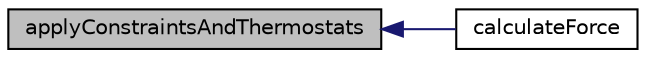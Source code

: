 digraph "applyConstraintsAndThermostats"
{
  bgcolor="transparent";
  edge [fontname="Helvetica",fontsize="10",labelfontname="Helvetica",labelfontsize="10"];
  node [fontname="Helvetica",fontsize="10",shape=record];
  rankdir="LR";
  Node1 [label="applyConstraintsAndThermostats",height=0.2,width=0.4,color="black", fillcolor="grey75", style="filled", fontcolor="black"];
  Node1 -> Node2 [dir="back",color="midnightblue",fontsize="10",style="solid",fontname="Helvetica"];
  Node2 [label="calculateForce",height=0.2,width=0.4,color="black",URL="$a01550.html#a3dae9439e84b4df9a0ba56ed4d37e3cd"];
}
